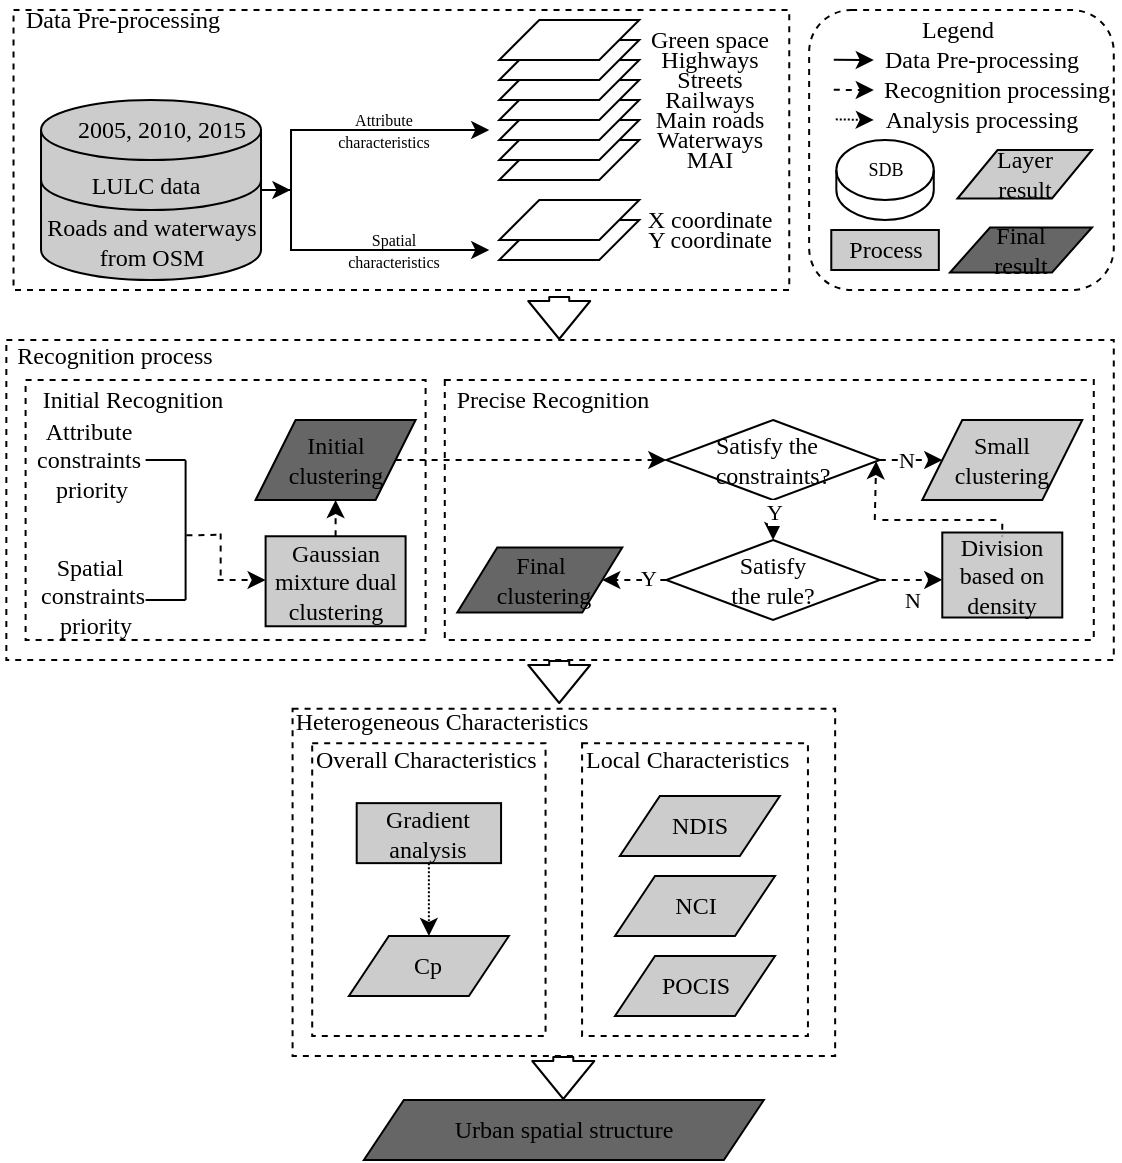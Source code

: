 <mxfile version="15.2.9" type="github">
  <diagram id="8HJ7aUhL0o4wAt0HdWRR" name="Page-1">
    <mxGraphModel dx="539" dy="328" grid="1" gridSize="10" guides="1" tooltips="1" connect="1" arrows="1" fold="1" page="1" pageScale="1" pageWidth="827" pageHeight="1169" math="0" shadow="0">
      <root>
        <mxCell id="0" />
        <mxCell id="1" parent="0" />
        <mxCell id="aEb2GdsI12PDs_x0JYnS-45" value="" style="rounded=0;whiteSpace=wrap;html=1;dashed=1;fillColor=none;" vertex="1" parent="1">
          <mxGeometry x="107.17" y="210" width="553.72" height="160" as="geometry" />
        </mxCell>
        <mxCell id="KHvkYx3U1BYGAtdz-cbN-30" value="" style="rounded=0;whiteSpace=wrap;html=1;dashed=1;fillColor=none;" parent="1" vertex="1">
          <mxGeometry x="250.29" y="394.43" width="271.28" height="173.57" as="geometry" />
        </mxCell>
        <mxCell id="KHvkYx3U1BYGAtdz-cbN-1" value="" style="rounded=0;whiteSpace=wrap;html=1;dashed=1;fillColor=none;" parent="1" vertex="1">
          <mxGeometry x="116.8" y="230" width="200" height="130" as="geometry" />
        </mxCell>
        <mxCell id="aEb2GdsI12PDs_x0JYnS-1" value="" style="endArrow=classic;html=1;exitX=1;exitY=0;exitDx=0;exitDy=0;exitPerimeter=0;" edge="1" parent="1" source="KHvkYx3U1BYGAtdz-cbN-12">
          <mxGeometry width="50" height="50" relative="1" as="geometry">
            <mxPoint x="278.63" y="170" as="sourcePoint" />
            <mxPoint x="348.63" y="105" as="targetPoint" />
          </mxGeometry>
        </mxCell>
        <mxCell id="KHvkYx3U1BYGAtdz-cbN-4" value="" style="rounded=0;whiteSpace=wrap;html=1;dashed=1;fillColor=none;" parent="1" vertex="1">
          <mxGeometry x="326.39" y="230" width="324.5" height="130" as="geometry" />
        </mxCell>
        <mxCell id="KHvkYx3U1BYGAtdz-cbN-22" value="" style="rounded=0;whiteSpace=wrap;html=1;dashed=1;fillColor=none;" parent="1" vertex="1">
          <mxGeometry x="110.76" y="45" width="387.87" height="140" as="geometry" />
        </mxCell>
        <mxCell id="i6sxjxo-gBJiL7IOT36x-5" value="LULC data&amp;nbsp;&amp;nbsp;" style="shape=cylinder3;whiteSpace=wrap;html=1;boundedLbl=1;backgroundOutline=1;size=15;fontFamily=Times New Roman;shadow=0;fillColor=#CCCCCC;" parent="1" vertex="1">
          <mxGeometry x="124.51" y="90" width="110" height="60" as="geometry" />
        </mxCell>
        <mxCell id="i6sxjxo-gBJiL7IOT36x-6" value="2005, 2010, 2015" style="text;html=1;strokeColor=none;fillColor=none;align=center;verticalAlign=middle;whiteSpace=wrap;rounded=0;fontFamily=Times New Roman;" parent="1" vertex="1">
          <mxGeometry x="104.51" y="100" width="160" height="10" as="geometry" />
        </mxCell>
        <mxCell id="i6sxjxo-gBJiL7IOT36x-10" value="&lt;span&gt;Roads and waterways from OSM&lt;/span&gt;" style="shape=cylinder3;whiteSpace=wrap;html=1;boundedLbl=1;backgroundOutline=1;size=15;lid=0;fontFamily=Times New Roman;fillColor=#CCCCCC;" parent="1" vertex="1">
          <mxGeometry x="124.51" y="130" width="110" height="50" as="geometry" />
        </mxCell>
        <mxCell id="i6sxjxo-gBJiL7IOT36x-22" value="" style="shape=parallelogram;perimeter=parallelogramPerimeter;whiteSpace=wrap;html=1;fixedSize=1;fontFamily=Times New Roman;" parent="1" vertex="1">
          <mxGeometry x="353.63" y="110" width="70" height="20" as="geometry" />
        </mxCell>
        <mxCell id="i6sxjxo-gBJiL7IOT36x-23" value="" style="shape=parallelogram;perimeter=parallelogramPerimeter;whiteSpace=wrap;html=1;fixedSize=1;fontFamily=Times New Roman;" parent="1" vertex="1">
          <mxGeometry x="353.63" y="100" width="70" height="20" as="geometry" />
        </mxCell>
        <mxCell id="i6sxjxo-gBJiL7IOT36x-24" value="" style="shape=parallelogram;perimeter=parallelogramPerimeter;whiteSpace=wrap;html=1;fixedSize=1;fontFamily=Times New Roman;" parent="1" vertex="1">
          <mxGeometry x="353.63" y="90" width="70" height="20" as="geometry" />
        </mxCell>
        <mxCell id="i6sxjxo-gBJiL7IOT36x-25" value="" style="shape=parallelogram;perimeter=parallelogramPerimeter;whiteSpace=wrap;html=1;fixedSize=1;fontFamily=Times New Roman;" parent="1" vertex="1">
          <mxGeometry x="353.63" y="80" width="70" height="20" as="geometry" />
        </mxCell>
        <mxCell id="i6sxjxo-gBJiL7IOT36x-26" value="" style="shape=parallelogram;perimeter=parallelogramPerimeter;whiteSpace=wrap;html=1;fixedSize=1;fontFamily=Times New Roman;" parent="1" vertex="1">
          <mxGeometry x="353.63" y="70" width="70" height="20" as="geometry" />
        </mxCell>
        <mxCell id="i6sxjxo-gBJiL7IOT36x-27" value="" style="shape=parallelogram;perimeter=parallelogramPerimeter;whiteSpace=wrap;html=1;fixedSize=1;fontFamily=Times New Roman;" parent="1" vertex="1">
          <mxGeometry x="353.63" y="60" width="70" height="20" as="geometry" />
        </mxCell>
        <mxCell id="i6sxjxo-gBJiL7IOT36x-28" value="" style="shape=parallelogram;perimeter=parallelogramPerimeter;whiteSpace=wrap;html=1;fixedSize=1;fontFamily=Times New Roman;" parent="1" vertex="1">
          <mxGeometry x="353.63" y="50" width="70" height="20" as="geometry" />
        </mxCell>
        <mxCell id="13GSF1PAoy-0XcD6c8-7-4" value="" style="shape=parallelogram;perimeter=parallelogramPerimeter;whiteSpace=wrap;html=1;fixedSize=1;fontFamily=Times New Roman;" parent="1" vertex="1">
          <mxGeometry x="353.63" y="150" width="70" height="20" as="geometry" />
        </mxCell>
        <mxCell id="13GSF1PAoy-0XcD6c8-7-5" value="" style="shape=parallelogram;perimeter=parallelogramPerimeter;whiteSpace=wrap;html=1;fixedSize=1;fontFamily=Times New Roman;" parent="1" vertex="1">
          <mxGeometry x="353.63" y="140" width="70" height="20" as="geometry" />
        </mxCell>
        <mxCell id="13GSF1PAoy-0XcD6c8-7-6" value="&lt;div&gt;Green space&lt;/div&gt;" style="text;html=1;strokeColor=none;fillColor=none;align=center;verticalAlign=middle;whiteSpace=wrap;rounded=0;fontFamily=Times New Roman;" parent="1" vertex="1">
          <mxGeometry x="413.63" y="50" width="90" height="20" as="geometry" />
        </mxCell>
        <mxCell id="13GSF1PAoy-0XcD6c8-7-7" value="&lt;div&gt;Highways&lt;/div&gt;" style="text;html=1;strokeColor=none;fillColor=none;align=center;verticalAlign=middle;whiteSpace=wrap;rounded=0;fontFamily=Times New Roman;" parent="1" vertex="1">
          <mxGeometry x="413.63" y="60" width="90" height="20" as="geometry" />
        </mxCell>
        <mxCell id="13GSF1PAoy-0XcD6c8-7-8" value="Streets" style="text;html=1;strokeColor=none;fillColor=none;align=center;verticalAlign=middle;whiteSpace=wrap;rounded=0;fontFamily=Times New Roman;" parent="1" vertex="1">
          <mxGeometry x="413.63" y="75" width="90" height="10" as="geometry" />
        </mxCell>
        <mxCell id="13GSF1PAoy-0XcD6c8-7-9" value="&lt;div&gt;Railways&lt;/div&gt;" style="text;html=1;strokeColor=none;fillColor=none;align=center;verticalAlign=middle;whiteSpace=wrap;rounded=0;fontFamily=Times New Roman;" parent="1" vertex="1">
          <mxGeometry x="413.63" y="80" width="90" height="20" as="geometry" />
        </mxCell>
        <mxCell id="13GSF1PAoy-0XcD6c8-7-10" value="&lt;div&gt;Main roads&lt;/div&gt;" style="text;html=1;strokeColor=none;fillColor=none;align=center;verticalAlign=middle;whiteSpace=wrap;rounded=0;fontFamily=Times New Roman;" parent="1" vertex="1">
          <mxGeometry x="413.63" y="90" width="90" height="20" as="geometry" />
        </mxCell>
        <mxCell id="13GSF1PAoy-0XcD6c8-7-11" value="&lt;div&gt;Waterways&lt;/div&gt;" style="text;html=1;strokeColor=none;fillColor=none;align=center;verticalAlign=middle;whiteSpace=wrap;rounded=0;fontFamily=Times New Roman;" parent="1" vertex="1">
          <mxGeometry x="413.63" y="100" width="90" height="20" as="geometry" />
        </mxCell>
        <mxCell id="13GSF1PAoy-0XcD6c8-7-12" value="&lt;div&gt;MAI&lt;/div&gt;" style="text;html=1;strokeColor=none;fillColor=none;align=center;verticalAlign=middle;whiteSpace=wrap;rounded=0;fontFamily=Times New Roman;" parent="1" vertex="1">
          <mxGeometry x="413.63" y="110" width="90" height="20" as="geometry" />
        </mxCell>
        <mxCell id="13GSF1PAoy-0XcD6c8-7-13" value="&lt;div&gt;X coordinate&lt;/div&gt;" style="text;html=1;strokeColor=none;fillColor=none;align=center;verticalAlign=middle;whiteSpace=wrap;rounded=0;fontFamily=Times New Roman;" parent="1" vertex="1">
          <mxGeometry x="413.63" y="140" width="90" height="20" as="geometry" />
        </mxCell>
        <mxCell id="13GSF1PAoy-0XcD6c8-7-14" value="Y coordinate" style="text;html=1;strokeColor=none;fillColor=none;align=center;verticalAlign=middle;whiteSpace=wrap;rounded=0;fontFamily=Times New Roman;" parent="1" vertex="1">
          <mxGeometry x="413.63" y="150" width="90" height="20" as="geometry" />
        </mxCell>
        <mxCell id="13GSF1PAoy-0XcD6c8-7-53" value="" style="line;strokeWidth=1;html=1;fontFamily=Times New Roman;fontColor=#000000;" parent="1" vertex="1">
          <mxGeometry x="176.8" y="327.5" width="20" height="25" as="geometry" />
        </mxCell>
        <mxCell id="13GSF1PAoy-0XcD6c8-7-54" value="" style="line;strokeWidth=1;html=1;fontFamily=Times New Roman;fontColor=#000000;" parent="1" vertex="1">
          <mxGeometry x="176.8" y="265" width="20" height="10" as="geometry" />
        </mxCell>
        <mxCell id="13GSF1PAoy-0XcD6c8-7-55" value="" style="line;strokeWidth=1;direction=south;html=1;fontFamily=Times New Roman;fontColor=#000000;" parent="1" vertex="1">
          <mxGeometry x="186.8" y="270.15" width="20" height="40" as="geometry" />
        </mxCell>
        <mxCell id="13GSF1PAoy-0XcD6c8-7-56" value="" style="line;strokeWidth=1;direction=south;html=1;fontFamily=Times New Roman;fontColor=#000000;" parent="1" vertex="1">
          <mxGeometry x="186.8" y="310" width="20" height="30" as="geometry" />
        </mxCell>
        <mxCell id="13GSF1PAoy-0XcD6c8-7-59" value="" style="endArrow=classic;html=1;fontFamily=Times New Roman;entryX=0.5;entryY=1;entryDx=0;entryDy=0;dashed=1;exitX=0.5;exitY=0;exitDx=0;exitDy=0;" parent="1" target="13GSF1PAoy-0XcD6c8-7-61" edge="1" source="l3byzFUJGpa-IuywQS9A-1">
          <mxGeometry width="50" height="50" relative="1" as="geometry">
            <mxPoint x="277.76" y="307.17" as="sourcePoint" />
            <mxPoint x="307.76" y="307.17" as="targetPoint" />
          </mxGeometry>
        </mxCell>
        <mxCell id="13GSF1PAoy-0XcD6c8-7-61" value="Initial clustering" style="shape=parallelogram;perimeter=parallelogramPerimeter;whiteSpace=wrap;html=1;fixedSize=1;strokeWidth=1;fontFamily=Times New Roman;fontColor=#000000;fillColor=#666666;" parent="1" vertex="1">
          <mxGeometry x="231.8" y="250" width="80" height="40" as="geometry" />
        </mxCell>
        <mxCell id="13GSF1PAoy-0XcD6c8-7-64" value="Satisfy the &amp;nbsp;&lt;br&gt;constraints?" style="rhombus;whiteSpace=wrap;html=1;strokeWidth=1;fontFamily=Times New Roman;fontColor=#000000;" parent="1" vertex="1">
          <mxGeometry x="437.17" y="250" width="106.72" height="40" as="geometry" />
        </mxCell>
        <mxCell id="13GSF1PAoy-0XcD6c8-7-65" value="" style="endArrow=classic;html=1;fontFamily=Times New Roman;dashed=1;exitX=1;exitY=0.5;exitDx=0;exitDy=0;entryX=0;entryY=0.5;entryDx=0;entryDy=0;" parent="1" source="13GSF1PAoy-0XcD6c8-7-64" target="13GSF1PAoy-0XcD6c8-7-66" edge="1">
          <mxGeometry width="50" height="50" relative="1" as="geometry">
            <mxPoint x="435.14" y="272.5" as="sourcePoint" />
            <mxPoint x="365.14" y="272.3" as="targetPoint" />
          </mxGeometry>
        </mxCell>
        <mxCell id="13GSF1PAoy-0XcD6c8-7-67" value="N&lt;br&gt;" style="edgeLabel;html=1;align=center;verticalAlign=middle;resizable=0;points=[];fontFamily=Times New Roman;fontColor=#000000;" parent="13GSF1PAoy-0XcD6c8-7-65" vertex="1" connectable="0">
          <mxGeometry x="-0.447" relative="1" as="geometry">
            <mxPoint x="4" as="offset" />
          </mxGeometry>
        </mxCell>
        <mxCell id="13GSF1PAoy-0XcD6c8-7-66" value="Small clustering" style="shape=parallelogram;perimeter=parallelogramPerimeter;whiteSpace=wrap;html=1;fixedSize=1;strokeWidth=1;fontFamily=Times New Roman;fontColor=#000000;fillColor=#CCCCCC;" parent="1" vertex="1">
          <mxGeometry x="565.14" y="250" width="80" height="40" as="geometry" />
        </mxCell>
        <mxCell id="13GSF1PAoy-0XcD6c8-7-68" value="" style="endArrow=classic;html=1;fontFamily=Times New Roman;dashed=1;exitX=0.5;exitY=1;exitDx=0;exitDy=0;entryX=0.5;entryY=0;entryDx=0;entryDy=0;" parent="1" source="13GSF1PAoy-0XcD6c8-7-64" target="13GSF1PAoy-0XcD6c8-7-70" edge="1">
          <mxGeometry width="50" height="50" relative="1" as="geometry">
            <mxPoint x="489.64" y="312.5" as="sourcePoint" />
            <mxPoint x="484.14" y="312.5" as="targetPoint" />
          </mxGeometry>
        </mxCell>
        <mxCell id="13GSF1PAoy-0XcD6c8-7-69" value="Y&lt;br&gt;" style="edgeLabel;html=1;align=center;verticalAlign=middle;resizable=0;points=[];fontFamily=Times New Roman;fontColor=#000000;" parent="13GSF1PAoy-0XcD6c8-7-68" vertex="1" connectable="0">
          <mxGeometry x="-0.447" relative="1" as="geometry">
            <mxPoint as="offset" />
          </mxGeometry>
        </mxCell>
        <mxCell id="13GSF1PAoy-0XcD6c8-7-70" value="Satisfy &lt;br&gt;the rule?" style="rhombus;whiteSpace=wrap;html=1;strokeWidth=1;fontFamily=Times New Roman;fontColor=#000000;" parent="1" vertex="1">
          <mxGeometry x="437.17" y="310" width="106.72" height="40" as="geometry" />
        </mxCell>
        <mxCell id="13GSF1PAoy-0XcD6c8-7-75" value="" style="endArrow=classic;html=1;fontFamily=Times New Roman;dashed=1;exitX=0;exitY=0.5;exitDx=0;exitDy=0;entryX=1;entryY=0.5;entryDx=0;entryDy=0;" parent="1" source="13GSF1PAoy-0XcD6c8-7-70" edge="1" target="13GSF1PAoy-0XcD6c8-7-76">
          <mxGeometry width="50" height="50" relative="1" as="geometry">
            <mxPoint x="545.14" y="390" as="sourcePoint" />
            <mxPoint x="406.39" y="343" as="targetPoint" />
          </mxGeometry>
        </mxCell>
        <mxCell id="13GSF1PAoy-0XcD6c8-7-76" value="Final&lt;br&gt;&amp;nbsp;clustering" style="shape=parallelogram;perimeter=parallelogramPerimeter;whiteSpace=wrap;html=1;fixedSize=1;strokeWidth=1;fontFamily=Times New Roman;fontColor=#000000;fillColor=#666666;" parent="1" vertex="1">
          <mxGeometry x="332.64" y="313.75" width="82.5" height="32.5" as="geometry" />
        </mxCell>
        <mxCell id="13GSF1PAoy-0XcD6c8-7-109" value="Urban spatial structure" style="shape=parallelogram;perimeter=parallelogramPerimeter;whiteSpace=wrap;html=1;fixedSize=1;strokeWidth=1;fontFamily=Times New Roman;fontColor=#000000;fillColor=#666666;" parent="1" vertex="1">
          <mxGeometry x="285.93" y="590" width="200" height="30" as="geometry" />
        </mxCell>
        <mxCell id="13GSF1PAoy-0XcD6c8-7-117" value="" style="rounded=1;whiteSpace=wrap;html=1;strokeWidth=1;fontFamily=Times New Roman;fontColor=#000000;dashed=1;" parent="1" vertex="1">
          <mxGeometry x="508.57" y="45" width="152.32" height="140" as="geometry" />
        </mxCell>
        <mxCell id="13GSF1PAoy-0XcD6c8-7-119" value="" style="endArrow=classic;html=1;fontFamily=Times New Roman;dashed=1;dashPattern=1 1;" parent="1" edge="1">
          <mxGeometry width="50" height="50" relative="1" as="geometry">
            <mxPoint x="521.89" y="99.68" as="sourcePoint" />
            <mxPoint x="540.89" y="100" as="targetPoint" />
          </mxGeometry>
        </mxCell>
        <mxCell id="13GSF1PAoy-0XcD6c8-7-123" value="Data Pre-processing" style="text;html=1;strokeColor=none;fillColor=none;align=center;verticalAlign=middle;whiteSpace=wrap;rounded=0;fontFamily=Times New Roman;" parent="1" vertex="1">
          <mxGeometry x="534.94" y="60" width="119.67" height="20" as="geometry" />
        </mxCell>
        <mxCell id="13GSF1PAoy-0XcD6c8-7-125" value="Analysis processing" style="text;html=1;strokeColor=none;fillColor=none;align=center;verticalAlign=middle;whiteSpace=wrap;rounded=0;fontFamily=Times New Roman;" parent="1" vertex="1">
          <mxGeometry x="544.94" y="90" width="99.67" height="20" as="geometry" />
        </mxCell>
        <mxCell id="13GSF1PAoy-0XcD6c8-7-129" value="Layer&lt;br&gt;result" style="shape=parallelogram;perimeter=parallelogramPerimeter;whiteSpace=wrap;html=1;fixedSize=1;strokeWidth=1;fontFamily=Times New Roman;fontColor=#000000;fillColor=#CCCCCC;" parent="1" vertex="1">
          <mxGeometry x="582.76" y="115" width="67.24" height="24.25" as="geometry" />
        </mxCell>
        <mxCell id="13GSF1PAoy-0XcD6c8-7-130" value="Final&lt;br&gt;result" style="shape=parallelogram;perimeter=parallelogramPerimeter;whiteSpace=wrap;html=1;fixedSize=1;strokeWidth=1;fontFamily=Times New Roman;fontColor=#000000;fillColor=#666666;" parent="1" vertex="1">
          <mxGeometry x="579.01" y="153.75" width="70.99" height="22.5" as="geometry" />
        </mxCell>
        <mxCell id="13GSF1PAoy-0XcD6c8-7-140" value="Legend" style="text;html=1;strokeColor=none;fillColor=none;align=center;verticalAlign=middle;whiteSpace=wrap;rounded=0;fontFamily=Times New Roman;" parent="1" vertex="1">
          <mxGeometry x="537.61" y="45" width="90" height="20" as="geometry" />
        </mxCell>
        <mxCell id="13GSF1PAoy-0XcD6c8-7-141" value="" style="endArrow=classic;html=1;fontFamily=Times New Roman;" parent="1" edge="1">
          <mxGeometry width="50" height="50" relative="1" as="geometry">
            <mxPoint x="520.89" y="69.92" as="sourcePoint" />
            <mxPoint x="540.89" y="70" as="targetPoint" />
          </mxGeometry>
        </mxCell>
        <mxCell id="13GSF1PAoy-0XcD6c8-7-143" value="" style="endArrow=classic;html=1;fontFamily=Times New Roman;dashed=1;" parent="1" edge="1">
          <mxGeometry width="50" height="50" relative="1" as="geometry">
            <mxPoint x="520.89" y="84.92" as="sourcePoint" />
            <mxPoint x="540.89" y="85" as="targetPoint" />
            <Array as="points">
              <mxPoint x="521.39" y="84.92" />
            </Array>
          </mxGeometry>
        </mxCell>
        <mxCell id="l3byzFUJGpa-IuywQS9A-1" value="&lt;span style=&quot;font-family: &amp;#34;times new roman&amp;#34;&quot;&gt;Gaussian mixture dual clustering&lt;/span&gt;" style="rounded=0;whiteSpace=wrap;html=1;fillColor=#CCCCCC;" parent="1" vertex="1">
          <mxGeometry x="236.8" y="308.13" width="70" height="45" as="geometry" />
        </mxCell>
        <mxCell id="l3byzFUJGpa-IuywQS9A-3" value="&lt;span style=&quot;font-family: &amp;#34;times new roman&amp;#34;&quot;&gt;Process&lt;/span&gt;" style="rounded=0;whiteSpace=wrap;html=1;fillColor=#CCCCCC;" parent="1" vertex="1">
          <mxGeometry x="519.64" y="155" width="53.78" height="20" as="geometry" />
        </mxCell>
        <mxCell id="KHvkYx3U1BYGAtdz-cbN-9" value="&lt;div&gt;&lt;span&gt;Spatial&amp;nbsp;&lt;/span&gt;&lt;/div&gt;&lt;div&gt;&lt;span&gt;constraints&lt;/span&gt;&lt;/div&gt;&lt;div&gt;&lt;span&gt;&amp;nbsp;priority&lt;/span&gt;&lt;/div&gt;" style="text;html=1;strokeColor=none;fillColor=none;align=center;verticalAlign=middle;whiteSpace=wrap;rounded=0;fontFamily=Times New Roman;" parent="1" vertex="1">
          <mxGeometry x="104.3" y="327.51" width="92.5" height="20" as="geometry" />
        </mxCell>
        <mxCell id="KHvkYx3U1BYGAtdz-cbN-12" value="" style="strokeWidth=1;html=1;shape=mxgraph.flowchart.annotation_2;align=left;labelPosition=right;pointerEvents=1;fillColor=none;" parent="1" vertex="1">
          <mxGeometry x="234.51" y="105" width="30" height="60" as="geometry" />
        </mxCell>
        <mxCell id="KHvkYx3U1BYGAtdz-cbN-14" value="" style="endArrow=classic;html=1;exitX=0;exitY=0.5;exitDx=0;exitDy=0;exitPerimeter=0;entryX=0.49;entryY=0.501;entryDx=0;entryDy=0;entryPerimeter=0;" parent="1" source="KHvkYx3U1BYGAtdz-cbN-12" target="KHvkYx3U1BYGAtdz-cbN-12" edge="1">
          <mxGeometry width="50" height="50" relative="1" as="geometry">
            <mxPoint x="234.51" y="165" as="sourcePoint" />
            <mxPoint x="284.51" y="115" as="targetPoint" />
          </mxGeometry>
        </mxCell>
        <mxCell id="KHvkYx3U1BYGAtdz-cbN-17" value="Attribute&lt;span&gt;&amp;nbsp;&lt;br&gt;&lt;/span&gt;&lt;span&gt;constraints&amp;nbsp;&lt;/span&gt;&lt;br&gt;&lt;div&gt;&lt;span&gt;priority&lt;/span&gt;&lt;/div&gt;" style="text;html=1;strokeColor=none;fillColor=none;align=center;verticalAlign=middle;whiteSpace=wrap;rounded=0;fontFamily=Times New Roman;" parent="1" vertex="1">
          <mxGeometry x="110.18" y="260" width="80" height="20" as="geometry" />
        </mxCell>
        <mxCell id="KHvkYx3U1BYGAtdz-cbN-19" value="Data Pre-processing" style="text;html=1;strokeColor=none;fillColor=none;align=center;verticalAlign=middle;whiteSpace=wrap;rounded=0;fontFamily=Times New Roman;" parent="1" vertex="1">
          <mxGeometry x="110.76" y="40" width="108.75" height="20" as="geometry" />
        </mxCell>
        <mxCell id="KHvkYx3U1BYGAtdz-cbN-24" value="Initial Recognition" style="text;html=1;strokeColor=none;fillColor=none;align=center;verticalAlign=middle;whiteSpace=wrap;rounded=0;fontFamily=Times New Roman;" parent="1" vertex="1">
          <mxGeometry x="115.85" y="230" width="108.75" height="20" as="geometry" />
        </mxCell>
        <mxCell id="KHvkYx3U1BYGAtdz-cbN-29" value="Precise Recognition" style="text;html=1;strokeColor=none;fillColor=none;align=center;verticalAlign=middle;whiteSpace=wrap;rounded=0;fontFamily=Times New Roman;" parent="1" vertex="1">
          <mxGeometry x="325.89" y="230" width="108.75" height="20" as="geometry" />
        </mxCell>
        <mxCell id="KHvkYx3U1BYGAtdz-cbN-33" value="Heterogeneous Characteristics" style="text;html=1;strokeColor=none;fillColor=none;align=center;verticalAlign=middle;whiteSpace=wrap;rounded=0;fontFamily=Times New Roman;" parent="1" vertex="1">
          <mxGeometry x="250.29" y="394.43" width="150" height="13.57" as="geometry" />
        </mxCell>
        <mxCell id="KHvkYx3U1BYGAtdz-cbN-35" value="" style="endArrow=classic;html=1;fontFamily=Times New Roman;dashed=1;entryX=0.983;entryY=0.515;entryDx=0;entryDy=0;entryPerimeter=0;" parent="1" target="13GSF1PAoy-0XcD6c8-7-64" edge="1">
          <mxGeometry width="50" height="50" relative="1" as="geometry">
            <mxPoint x="541.39" y="300" as="sourcePoint" />
            <mxPoint x="380.14" y="282.5" as="targetPoint" />
          </mxGeometry>
        </mxCell>
        <mxCell id="KHvkYx3U1BYGAtdz-cbN-40" value="" style="line;strokeWidth=1;direction=south;html=1;perimeter=backbonePerimeter;points=[];outlineConnect=0;shadow=0;dashed=1;fillColor=none;rotation=90;" parent="1" vertex="1">
          <mxGeometry x="567.31" y="270.15" width="10" height="59.73" as="geometry" />
        </mxCell>
        <mxCell id="aEb2GdsI12PDs_x0JYnS-7" value="&lt;font style=&quot;font-size: 8px&quot;&gt;&lt;font face=&quot;Times New Roman&quot;&gt;Attribute&lt;br&gt;characteristics&lt;/font&gt;&lt;br&gt;&lt;/font&gt;" style="text;html=1;strokeColor=none;fillColor=none;align=center;verticalAlign=middle;whiteSpace=wrap;rounded=0;fontSize=9;" vertex="1" parent="1">
          <mxGeometry x="276.45" y="95" width="40" height="20" as="geometry" />
        </mxCell>
        <mxCell id="aEb2GdsI12PDs_x0JYnS-8" value="" style="endArrow=classic;html=1;exitX=1;exitY=0;exitDx=0;exitDy=0;exitPerimeter=0;" edge="1" parent="1">
          <mxGeometry width="50" height="50" relative="1" as="geometry">
            <mxPoint x="264.51" y="165" as="sourcePoint" />
            <mxPoint x="348.63" y="165" as="targetPoint" />
          </mxGeometry>
        </mxCell>
        <mxCell id="aEb2GdsI12PDs_x0JYnS-9" value="&lt;font style=&quot;font-size: 8px&quot;&gt;&lt;font face=&quot;Times New Roman&quot;&gt;Spatial&lt;br&gt;characteristics&lt;/font&gt;&lt;br&gt;&lt;/font&gt;" style="text;html=1;strokeColor=none;fillColor=none;align=center;verticalAlign=middle;whiteSpace=wrap;rounded=0;fontSize=9;" vertex="1" parent="1">
          <mxGeometry x="281.13" y="150" width="40" height="30" as="geometry" />
        </mxCell>
        <mxCell id="aEb2GdsI12PDs_x0JYnS-10" value="" style="shape=flexArrow;endArrow=classic;html=1;fontSize=9;" edge="1" parent="1">
          <mxGeometry width="50" height="50" relative="1" as="geometry">
            <mxPoint x="383.61" y="188" as="sourcePoint" />
            <mxPoint x="383.61" y="210" as="targetPoint" />
          </mxGeometry>
        </mxCell>
        <mxCell id="aEb2GdsI12PDs_x0JYnS-12" value="&lt;div style=&quot;font-family: &amp;#34;times new roman&amp;#34;&quot;&gt;Division&lt;/div&gt;&lt;div style=&quot;font-family: &amp;#34;times new roman&amp;#34;&quot;&gt;based on&lt;/div&gt;&lt;div style=&quot;font-family: &amp;#34;times new roman&amp;#34;&quot;&gt;density&lt;/div&gt;" style="rounded=0;whiteSpace=wrap;html=1;fillColor=#CCCCCC;" vertex="1" parent="1">
          <mxGeometry x="575.14" y="306.25" width="60" height="42.5" as="geometry" />
        </mxCell>
        <mxCell id="aEb2GdsI12PDs_x0JYnS-13" value="" style="line;strokeWidth=1;direction=south;html=1;perimeter=backbonePerimeter;points=[];outlineConnect=0;shadow=0;dashed=1;fillColor=none;" vertex="1" parent="1">
          <mxGeometry x="603.42" y="301.88" width="3.43" height="6.25" as="geometry" />
        </mxCell>
        <mxCell id="aEb2GdsI12PDs_x0JYnS-15" value="" style="endArrow=classic;html=1;fontFamily=Times New Roman;dashed=1;exitX=1;exitY=0.5;exitDx=0;exitDy=0;entryX=0;entryY=0.557;entryDx=0;entryDy=0;entryPerimeter=0;" edge="1" parent="1" source="13GSF1PAoy-0XcD6c8-7-70" target="aEb2GdsI12PDs_x0JYnS-12">
          <mxGeometry width="50" height="50" relative="1" as="geometry">
            <mxPoint x="581.85" y="352.5" as="sourcePoint" />
            <mxPoint x="539.35" y="352.5" as="targetPoint" />
          </mxGeometry>
        </mxCell>
        <mxCell id="aEb2GdsI12PDs_x0JYnS-17" value="N&lt;br&gt;" style="edgeLabel;html=1;align=center;verticalAlign=middle;resizable=0;points=[];fontFamily=Times New Roman;fontColor=#000000;" vertex="1" connectable="0" parent="1">
          <mxGeometry x="560.143" y="340" as="geometry" />
        </mxCell>
        <mxCell id="aEb2GdsI12PDs_x0JYnS-22" value="" style="endArrow=classic;html=1;fontFamily=Times New Roman;dashed=1;entryX=0;entryY=0.5;entryDx=0;entryDy=0;exitX=1;exitY=0.5;exitDx=0;exitDy=0;" edge="1" parent="1" source="13GSF1PAoy-0XcD6c8-7-61" target="13GSF1PAoy-0XcD6c8-7-64">
          <mxGeometry width="50" height="50" relative="1" as="geometry">
            <mxPoint x="395.337" y="270" as="sourcePoint" />
            <mxPoint x="435.17" y="256.17" as="targetPoint" />
          </mxGeometry>
        </mxCell>
        <mxCell id="aEb2GdsI12PDs_x0JYnS-24" value="" style="rounded=0;whiteSpace=wrap;html=1;dashed=1;fillColor=none;" vertex="1" parent="1">
          <mxGeometry x="260.1" y="411.57" width="116.68" height="146.43" as="geometry" />
        </mxCell>
        <mxCell id="aEb2GdsI12PDs_x0JYnS-26" value="" style="rounded=0;whiteSpace=wrap;html=1;dashed=1;fillColor=none;" vertex="1" parent="1">
          <mxGeometry x="395.04" y="411.57" width="112.93" height="146.43" as="geometry" />
        </mxCell>
        <mxCell id="aEb2GdsI12PDs_x0JYnS-27" value="Local Characteristics" style="text;html=1;strokeColor=none;fillColor=none;align=left;verticalAlign=middle;whiteSpace=wrap;rounded=0;fontFamily=Times New Roman;" vertex="1" parent="1">
          <mxGeometry x="395.04" y="411.57" width="131.93" height="16.43" as="geometry" />
        </mxCell>
        <mxCell id="aEb2GdsI12PDs_x0JYnS-32" value="NDIS" style="shape=parallelogram;perimeter=parallelogramPerimeter;whiteSpace=wrap;html=1;fixedSize=1;strokeWidth=1;fontFamily=Times New Roman;fontColor=#000000;fillColor=#CCCCCC;" vertex="1" parent="1">
          <mxGeometry x="413.92" y="438" width="80" height="30" as="geometry" />
        </mxCell>
        <mxCell id="aEb2GdsI12PDs_x0JYnS-33" value="NCI" style="shape=parallelogram;perimeter=parallelogramPerimeter;whiteSpace=wrap;html=1;fixedSize=1;strokeWidth=1;fontFamily=Times New Roman;fontColor=#000000;fillColor=#CCCCCC;" vertex="1" parent="1">
          <mxGeometry x="411.5" y="478.0" width="80" height="30" as="geometry" />
        </mxCell>
        <mxCell id="aEb2GdsI12PDs_x0JYnS-34" value="POCIS" style="shape=parallelogram;perimeter=parallelogramPerimeter;whiteSpace=wrap;html=1;fixedSize=1;strokeWidth=1;fontFamily=Times New Roman;fontColor=#000000;fillColor=#CCCCCC;" vertex="1" parent="1">
          <mxGeometry x="411.5" y="518" width="80" height="30" as="geometry" />
        </mxCell>
        <mxCell id="aEb2GdsI12PDs_x0JYnS-35" value="Cp" style="shape=parallelogram;perimeter=parallelogramPerimeter;whiteSpace=wrap;html=1;fixedSize=1;strokeWidth=1;fontFamily=Times New Roman;fontColor=#000000;fillColor=#CCCCCC;" vertex="1" parent="1">
          <mxGeometry x="278.44" y="508.0" width="80" height="30" as="geometry" />
        </mxCell>
        <mxCell id="aEb2GdsI12PDs_x0JYnS-41" value="" style="endArrow=classic;html=1;dashed=1;fontSize=9;exitX=0.5;exitY=1;exitDx=0;exitDy=0;entryX=0.5;entryY=0;entryDx=0;entryDy=0;dashPattern=1 1;" edge="1" parent="1" source="aEb2GdsI12PDs_x0JYnS-51" target="aEb2GdsI12PDs_x0JYnS-35">
          <mxGeometry width="50" height="50" relative="1" as="geometry">
            <mxPoint x="321.95" y="481.56" as="sourcePoint" />
            <mxPoint x="411.57" y="491.56" as="targetPoint" />
          </mxGeometry>
        </mxCell>
        <mxCell id="aEb2GdsI12PDs_x0JYnS-42" value="" style="line;strokeWidth=1;direction=south;html=1;perimeter=backbonePerimeter;points=[];outlineConnect=0;shadow=0;dashed=1;fillColor=none;rotation=89;" vertex="1" parent="1">
          <mxGeometry x="199.33" y="299.68" width="10" height="15.76" as="geometry" />
        </mxCell>
        <mxCell id="aEb2GdsI12PDs_x0JYnS-43" value="" style="line;strokeWidth=1;direction=south;html=1;perimeter=backbonePerimeter;points=[];outlineConnect=0;shadow=0;dashed=1;fillColor=none;rotation=0;" vertex="1" parent="1">
          <mxGeometry x="209.33" y="306.76" width="10" height="23.12" as="geometry" />
        </mxCell>
        <mxCell id="aEb2GdsI12PDs_x0JYnS-44" value="" style="endArrow=classic;html=1;fontFamily=Times New Roman;dashed=1;" edge="1" parent="1">
          <mxGeometry width="50" height="50" relative="1" as="geometry">
            <mxPoint x="212.8" y="330" as="sourcePoint" />
            <mxPoint x="236.8" y="330" as="targetPoint" />
            <Array as="points" />
          </mxGeometry>
        </mxCell>
        <mxCell id="aEb2GdsI12PDs_x0JYnS-46" value="&amp;nbsp;&lt;br&gt;Recognition process" style="text;html=1;strokeColor=none;fillColor=none;align=center;verticalAlign=middle;whiteSpace=wrap;rounded=0;fontFamily=Times New Roman;" vertex="1" parent="1">
          <mxGeometry x="107.17" y="210" width="108.75" as="geometry" />
        </mxCell>
        <mxCell id="aEb2GdsI12PDs_x0JYnS-50" value="Overall Characteristics" style="text;html=1;strokeColor=none;fillColor=none;align=left;verticalAlign=middle;whiteSpace=wrap;rounded=0;fontFamily=Times New Roman;" vertex="1" parent="1">
          <mxGeometry x="260.1" y="411.57" width="131.93" height="16.43" as="geometry" />
        </mxCell>
        <mxCell id="aEb2GdsI12PDs_x0JYnS-51" value="&lt;span style=&quot;font-family: &amp;#34;times new roman&amp;#34;&quot;&gt;Gradient analysis&lt;/span&gt;" style="rounded=0;whiteSpace=wrap;html=1;fillColor=#CCCCCC;" vertex="1" parent="1">
          <mxGeometry x="282.35" y="441.57" width="72.18" height="30" as="geometry" />
        </mxCell>
        <mxCell id="aEb2GdsI12PDs_x0JYnS-52" value="" style="shape=cylinder3;whiteSpace=wrap;html=1;boundedLbl=1;backgroundOutline=1;size=15;fontSize=9;align=center;" vertex="1" parent="1">
          <mxGeometry x="522.17" y="110" width="48.72" height="40" as="geometry" />
        </mxCell>
        <mxCell id="aEb2GdsI12PDs_x0JYnS-54" value="Recognition processing" style="text;html=1;strokeColor=none;fillColor=none;align=center;verticalAlign=middle;whiteSpace=wrap;rounded=0;fontFamily=Times New Roman;" vertex="1" parent="1">
          <mxGeometry x="541.22" y="75" width="122.5" height="20" as="geometry" />
        </mxCell>
        <mxCell id="aEb2GdsI12PDs_x0JYnS-56" value="&lt;font face=&quot;Times New Roman&quot;&gt;SDB&lt;/font&gt;" style="text;html=1;strokeColor=none;fillColor=none;align=center;verticalAlign=middle;whiteSpace=wrap;rounded=0;fontSize=9;" vertex="1" parent="1">
          <mxGeometry x="526.53" y="115" width="40" height="20" as="geometry" />
        </mxCell>
        <mxCell id="aEb2GdsI12PDs_x0JYnS-58" value="" style="shape=flexArrow;endArrow=classic;html=1;fontSize=9;" edge="1" parent="1">
          <mxGeometry width="50" height="50" relative="1" as="geometry">
            <mxPoint x="383.61" y="370" as="sourcePoint" />
            <mxPoint x="383.61" y="392" as="targetPoint" />
          </mxGeometry>
        </mxCell>
        <mxCell id="aEb2GdsI12PDs_x0JYnS-59" value="" style="shape=flexArrow;endArrow=classic;html=1;fontSize=9;" edge="1" parent="1">
          <mxGeometry width="50" height="50" relative="1" as="geometry">
            <mxPoint x="385.64" y="568" as="sourcePoint" />
            <mxPoint x="385.64" y="590" as="targetPoint" />
          </mxGeometry>
        </mxCell>
        <mxCell id="aEb2GdsI12PDs_x0JYnS-61" value="Y&lt;br&gt;" style="edgeLabel;html=1;align=center;verticalAlign=middle;resizable=0;points=[];fontFamily=Times New Roman;fontColor=#000000;" vertex="1" connectable="0" parent="1">
          <mxGeometry x="500.53" y="305.667" as="geometry">
            <mxPoint x="-73" y="23" as="offset" />
          </mxGeometry>
        </mxCell>
      </root>
    </mxGraphModel>
  </diagram>
</mxfile>
